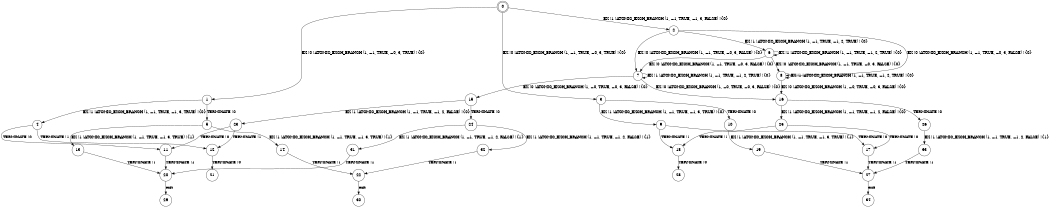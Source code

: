 digraph BCG {
size = "7, 10.5";
center = TRUE;
node [shape = circle];
0 [peripheries = 2];
0 -> 1 [label = "EX !0 !ATOMIC_EXCH_BRANCH (1, +1, TRUE, +0, 3, TRUE) !{0}"];
0 -> 2 [label = "EX !1 !ATOMIC_EXCH_BRANCH (1, +1, TRUE, +1, 3, FALSE) !{0}"];
0 -> 3 [label = "EX !0 !ATOMIC_EXCH_BRANCH (1, +1, TRUE, +0, 3, TRUE) !{0}"];
1 -> 4 [label = "EX !1 !ATOMIC_EXCH_BRANCH (1, +1, TRUE, +1, 3, TRUE) !{0}"];
1 -> 5 [label = "TERMINATE !0"];
2 -> 6 [label = "EX !1 !ATOMIC_EXCH_BRANCH (1, +1, TRUE, +1, 2, TRUE) !{0}"];
2 -> 7 [label = "EX !0 !ATOMIC_EXCH_BRANCH (1, +1, TRUE, +0, 3, FALSE) !{0}"];
2 -> 8 [label = "EX !0 !ATOMIC_EXCH_BRANCH (1, +1, TRUE, +0, 3, FALSE) !{0}"];
3 -> 9 [label = "EX !1 !ATOMIC_EXCH_BRANCH (1, +1, TRUE, +1, 3, TRUE) !{0}"];
3 -> 10 [label = "TERMINATE !0"];
4 -> 11 [label = "TERMINATE !0"];
4 -> 12 [label = "TERMINATE !1"];
5 -> 13 [label = "EX !1 !ATOMIC_EXCH_BRANCH (1, +1, TRUE, +1, 3, TRUE) !{1}"];
5 -> 14 [label = "EX !1 !ATOMIC_EXCH_BRANCH (1, +1, TRUE, +1, 3, TRUE) !{1}"];
6 -> 6 [label = "EX !1 !ATOMIC_EXCH_BRANCH (1, +1, TRUE, +1, 2, TRUE) !{0}"];
6 -> 7 [label = "EX !0 !ATOMIC_EXCH_BRANCH (1, +1, TRUE, +0, 3, FALSE) !{0}"];
6 -> 8 [label = "EX !0 !ATOMIC_EXCH_BRANCH (1, +1, TRUE, +0, 3, FALSE) !{0}"];
7 -> 15 [label = "EX !0 !ATOMIC_EXCH_BRANCH (1, +0, TRUE, +0, 3, FALSE) !{0}"];
7 -> 7 [label = "EX !1 !ATOMIC_EXCH_BRANCH (1, +1, TRUE, +1, 2, TRUE) !{0}"];
7 -> 16 [label = "EX !0 !ATOMIC_EXCH_BRANCH (1, +0, TRUE, +0, 3, FALSE) !{0}"];
8 -> 8 [label = "EX !1 !ATOMIC_EXCH_BRANCH (1, +1, TRUE, +1, 2, TRUE) !{0}"];
8 -> 16 [label = "EX !0 !ATOMIC_EXCH_BRANCH (1, +0, TRUE, +0, 3, FALSE) !{0}"];
9 -> 17 [label = "TERMINATE !0"];
9 -> 18 [label = "TERMINATE !1"];
10 -> 19 [label = "EX !1 !ATOMIC_EXCH_BRANCH (1, +1, TRUE, +1, 3, TRUE) !{1}"];
11 -> 20 [label = "TERMINATE !1"];
12 -> 21 [label = "TERMINATE !0"];
13 -> 20 [label = "TERMINATE !1"];
14 -> 22 [label = "TERMINATE !1"];
15 -> 23 [label = "EX !1 !ATOMIC_EXCH_BRANCH (1, +1, TRUE, +1, 2, FALSE) !{0}"];
15 -> 24 [label = "TERMINATE !0"];
16 -> 25 [label = "EX !1 !ATOMIC_EXCH_BRANCH (1, +1, TRUE, +1, 2, FALSE) !{0}"];
16 -> 26 [label = "TERMINATE !0"];
17 -> 27 [label = "TERMINATE !1"];
18 -> 28 [label = "TERMINATE !0"];
19 -> 27 [label = "TERMINATE !1"];
20 -> 29 [label = "exit"];
22 -> 30 [label = "exit"];
23 -> 11 [label = "TERMINATE !0"];
23 -> 12 [label = "TERMINATE !1"];
24 -> 31 [label = "EX !1 !ATOMIC_EXCH_BRANCH (1, +1, TRUE, +1, 2, FALSE) !{1}"];
24 -> 32 [label = "EX !1 !ATOMIC_EXCH_BRANCH (1, +1, TRUE, +1, 2, FALSE) !{1}"];
25 -> 17 [label = "TERMINATE !0"];
25 -> 18 [label = "TERMINATE !1"];
26 -> 33 [label = "EX !1 !ATOMIC_EXCH_BRANCH (1, +1, TRUE, +1, 2, FALSE) !{1}"];
27 -> 34 [label = "exit"];
31 -> 20 [label = "TERMINATE !1"];
32 -> 22 [label = "TERMINATE !1"];
33 -> 27 [label = "TERMINATE !1"];
}
